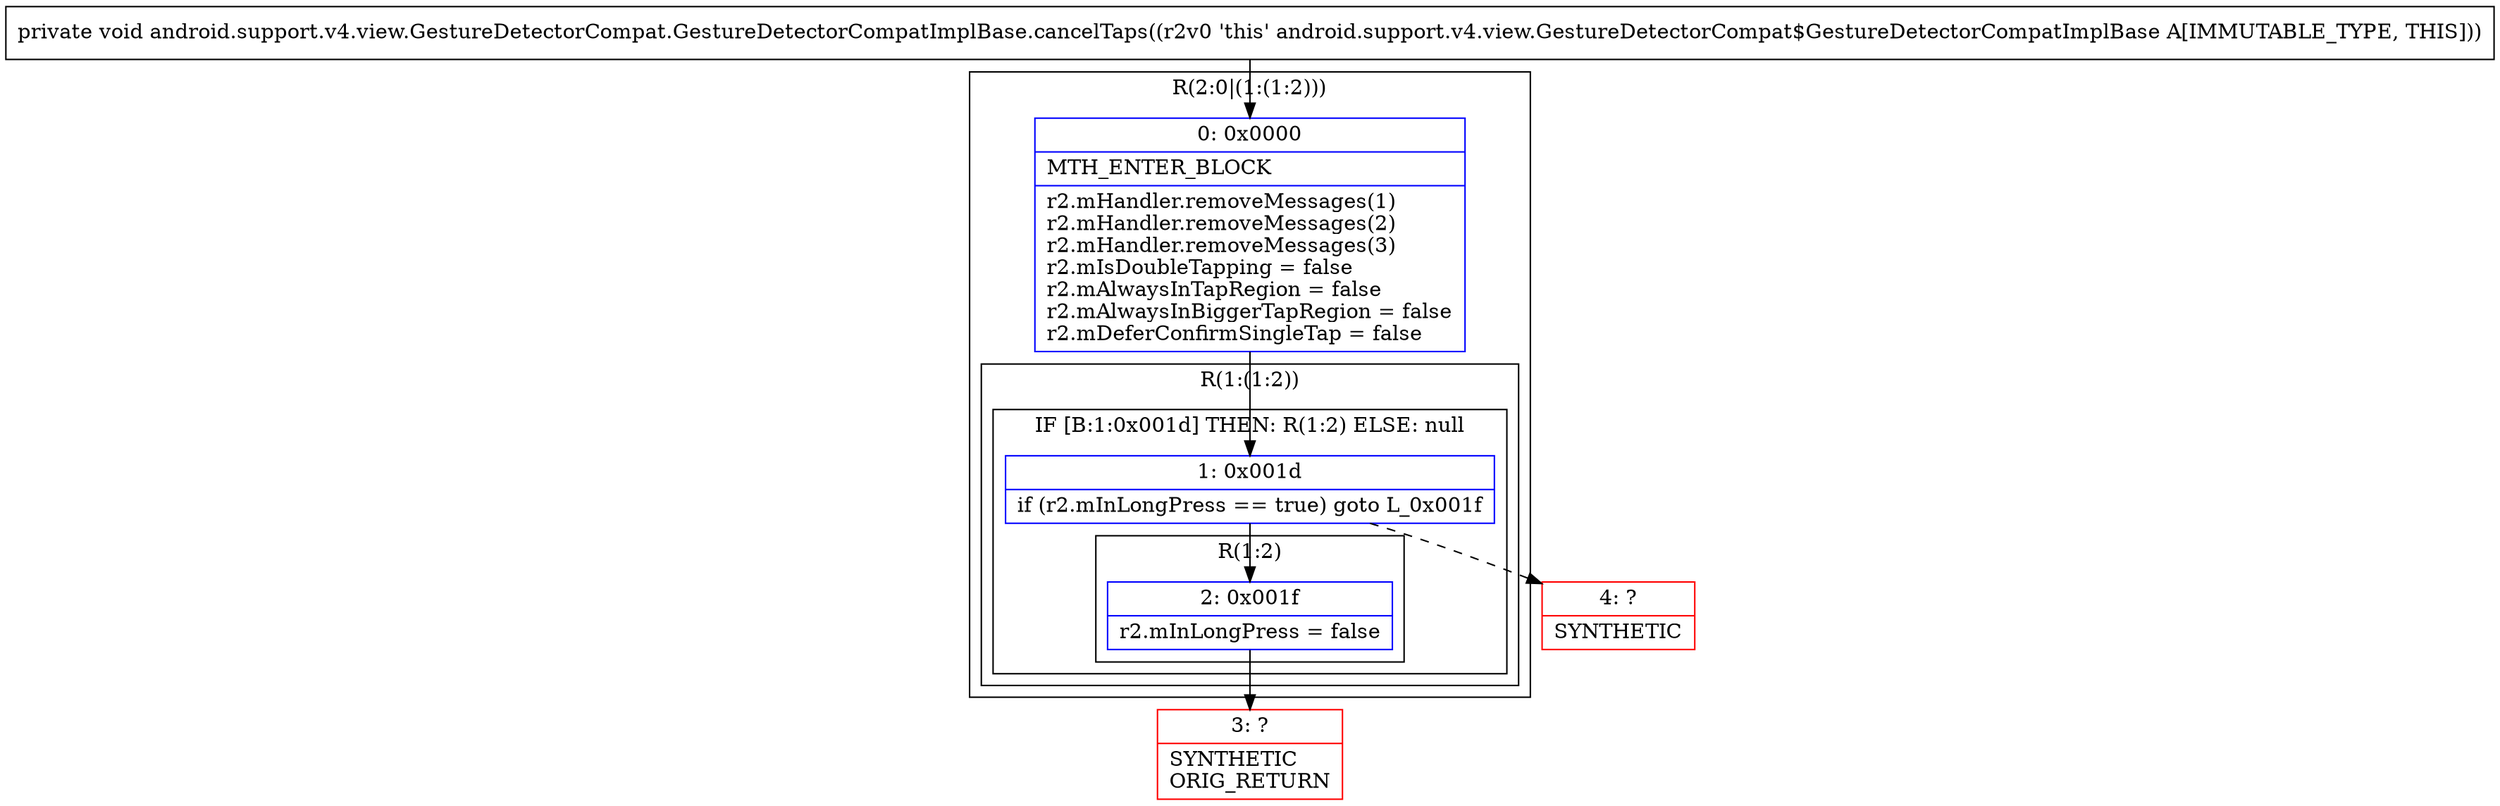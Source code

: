 digraph "CFG forandroid.support.v4.view.GestureDetectorCompat.GestureDetectorCompatImplBase.cancelTaps()V" {
subgraph cluster_Region_1630180153 {
label = "R(2:0|(1:(1:2)))";
node [shape=record,color=blue];
Node_0 [shape=record,label="{0\:\ 0x0000|MTH_ENTER_BLOCK\l|r2.mHandler.removeMessages(1)\lr2.mHandler.removeMessages(2)\lr2.mHandler.removeMessages(3)\lr2.mIsDoubleTapping = false\lr2.mAlwaysInTapRegion = false\lr2.mAlwaysInBiggerTapRegion = false\lr2.mDeferConfirmSingleTap = false\l}"];
subgraph cluster_Region_1629321498 {
label = "R(1:(1:2))";
node [shape=record,color=blue];
subgraph cluster_IfRegion_1623732469 {
label = "IF [B:1:0x001d] THEN: R(1:2) ELSE: null";
node [shape=record,color=blue];
Node_1 [shape=record,label="{1\:\ 0x001d|if (r2.mInLongPress == true) goto L_0x001f\l}"];
subgraph cluster_Region_134091774 {
label = "R(1:2)";
node [shape=record,color=blue];
Node_2 [shape=record,label="{2\:\ 0x001f|r2.mInLongPress = false\l}"];
}
}
}
}
Node_3 [shape=record,color=red,label="{3\:\ ?|SYNTHETIC\lORIG_RETURN\l}"];
Node_4 [shape=record,color=red,label="{4\:\ ?|SYNTHETIC\l}"];
MethodNode[shape=record,label="{private void android.support.v4.view.GestureDetectorCompat.GestureDetectorCompatImplBase.cancelTaps((r2v0 'this' android.support.v4.view.GestureDetectorCompat$GestureDetectorCompatImplBase A[IMMUTABLE_TYPE, THIS])) }"];
MethodNode -> Node_0;
Node_0 -> Node_1;
Node_1 -> Node_2;
Node_1 -> Node_4[style=dashed];
Node_2 -> Node_3;
}

